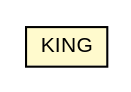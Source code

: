 #!/usr/local/bin/dot
#
# Class diagram 
# Generated by UMLGraph version R5_6 (http://www.umlgraph.org/)
#

digraph G {
	edge [fontname="arial",fontsize=10,labelfontname="arial",labelfontsize=10];
	node [fontname="arial",fontsize=10,shape=plaintext];
	nodesep=0.25;
	ranksep=0.5;
	// xml.third_party.jaxb.chessboard.dtos.KING
	c17060 [label=<<table title="xml.third_party.jaxb.chessboard.dtos.KING" border="0" cellborder="1" cellspacing="0" cellpadding="2" port="p" bgcolor="lemonChiffon" href="./KING.html">
		<tr><td><table border="0" cellspacing="0" cellpadding="1">
<tr><td align="center" balign="center"> KING </td></tr>
		</table></td></tr>
		</table>>, URL="./KING.html", fontname="arial", fontcolor="black", fontsize=10.0];
}

